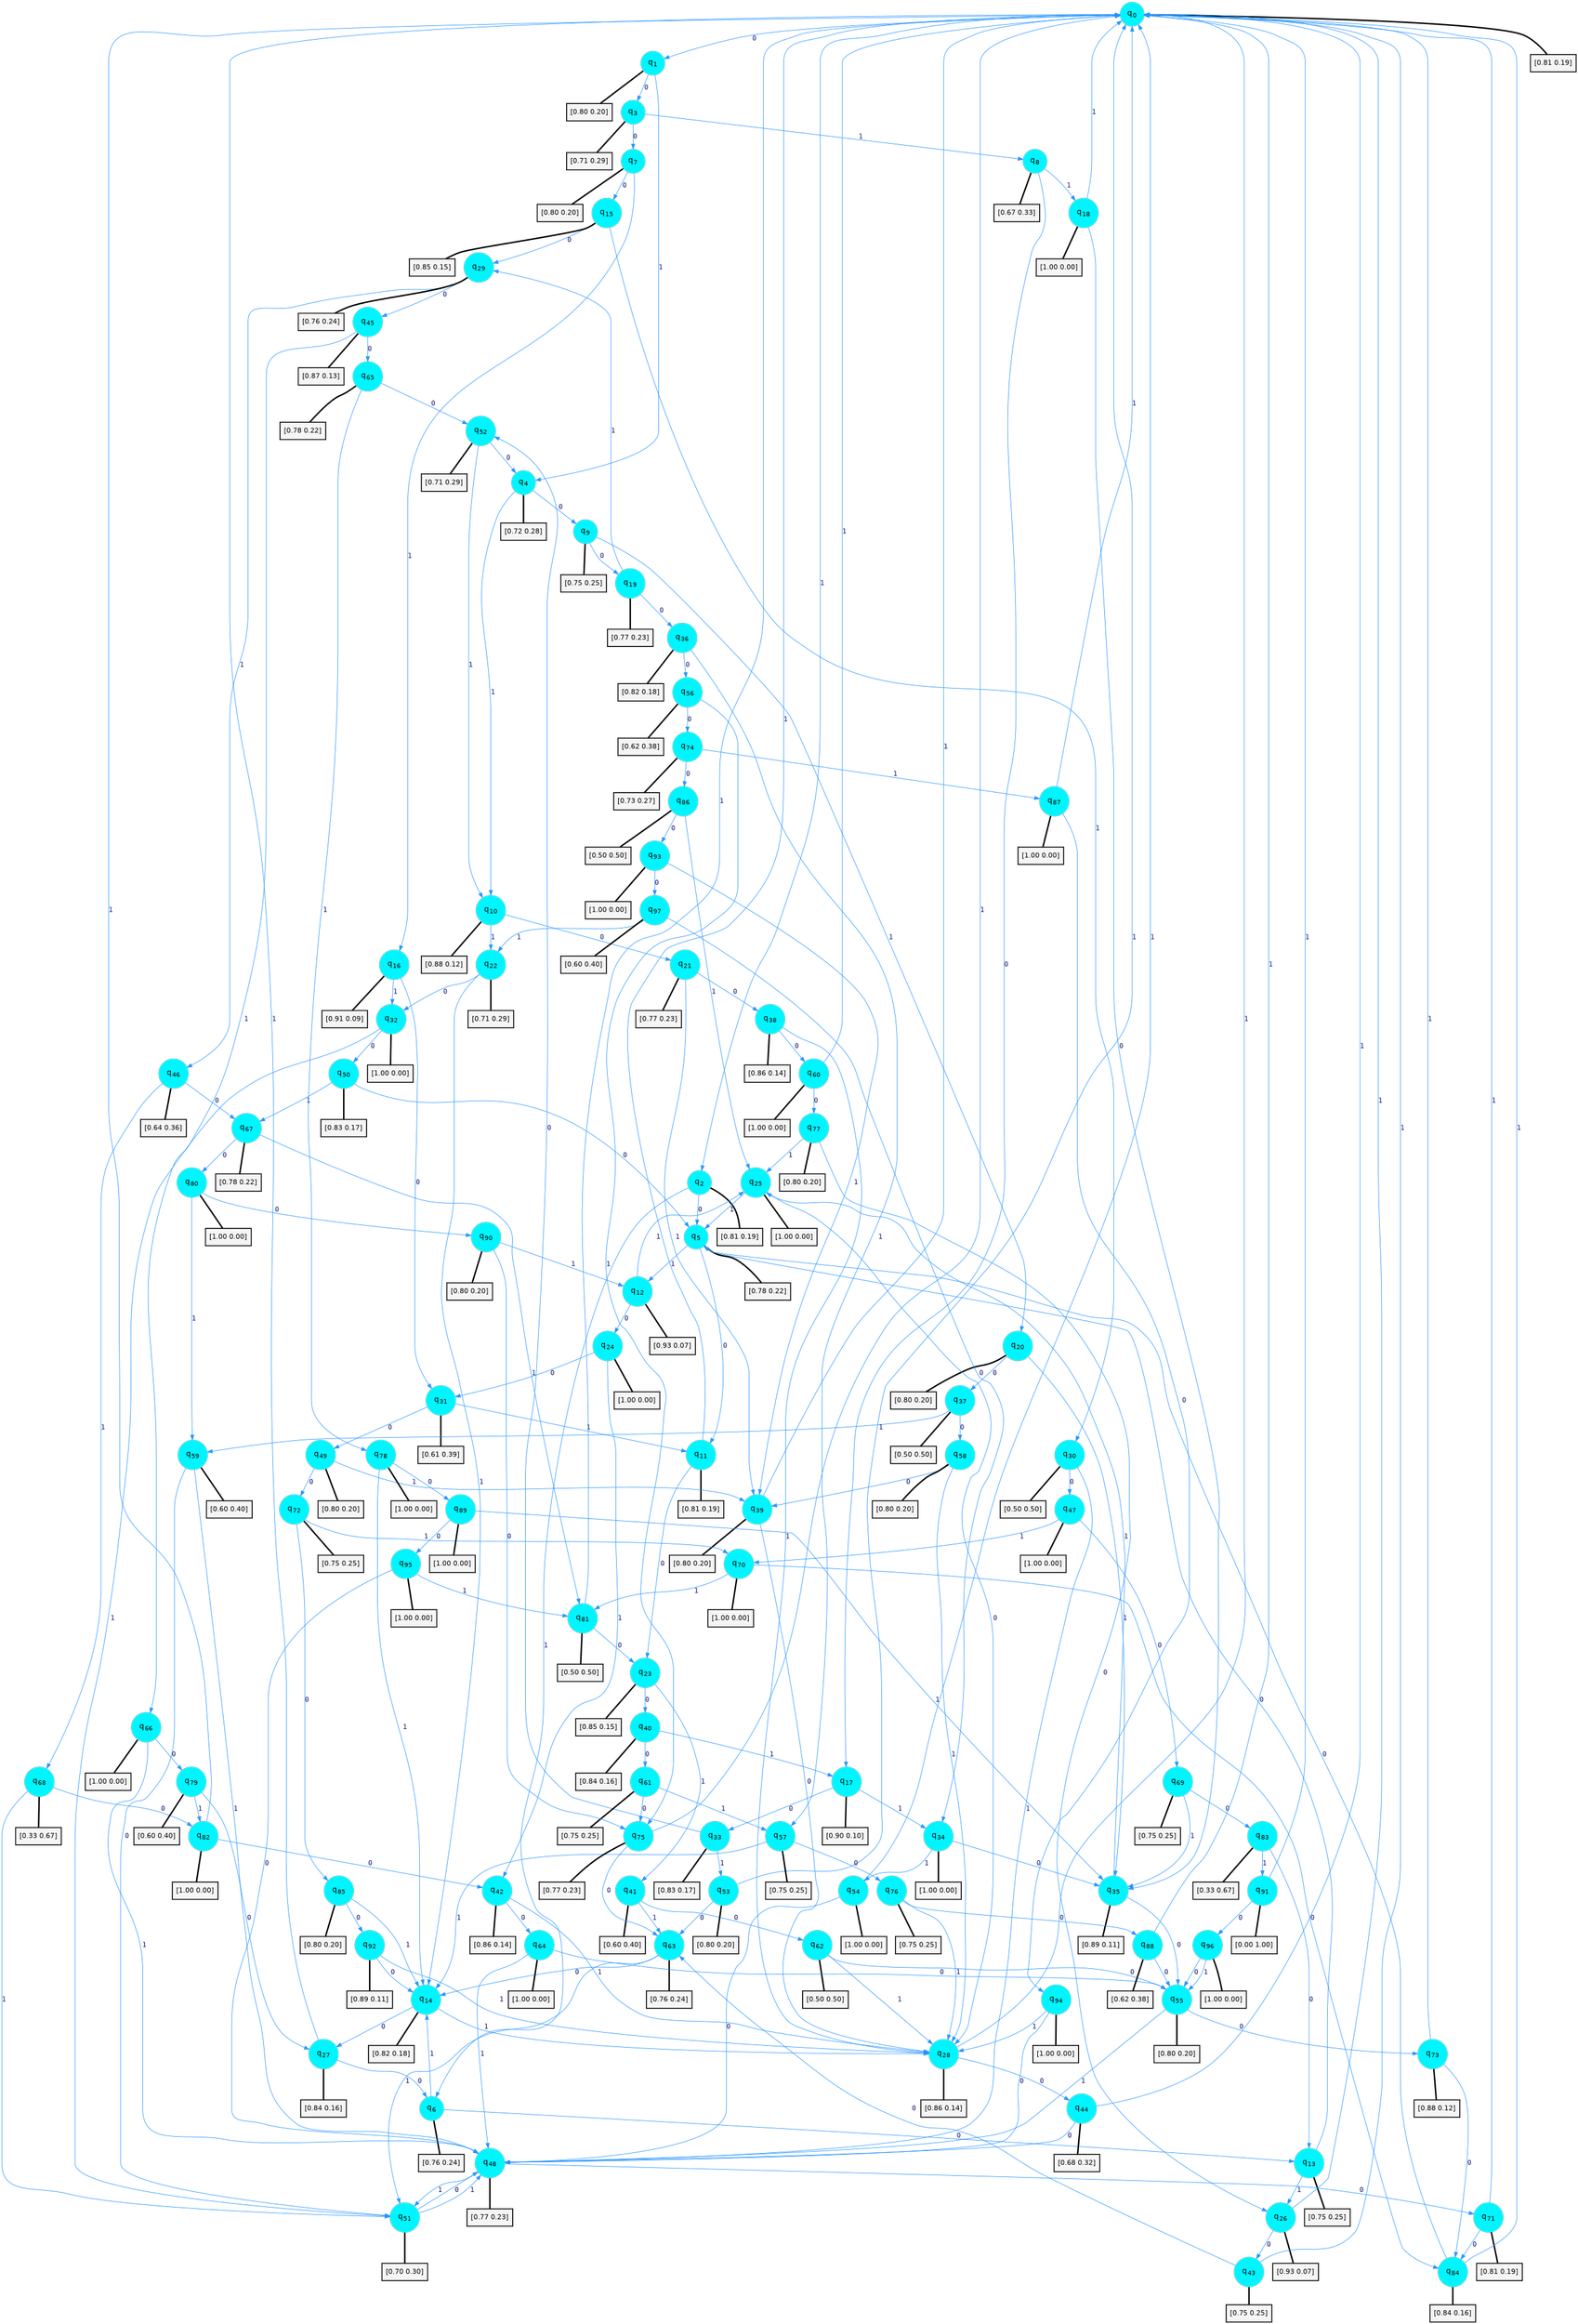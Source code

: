 digraph G {
graph [
bgcolor=transparent, dpi=300, rankdir=TD, size="40,25"];
node [
color=gray, fillcolor=turquoise1, fontcolor=black, fontname=Helvetica, fontsize=16, fontweight=bold, shape=circle, style=filled];
edge [
arrowsize=1, color=dodgerblue1, fontcolor=midnightblue, fontname=courier, fontweight=bold, penwidth=1, style=solid, weight=20];
0[label=<q<SUB>0</SUB>>];
1[label=<q<SUB>1</SUB>>];
2[label=<q<SUB>2</SUB>>];
3[label=<q<SUB>3</SUB>>];
4[label=<q<SUB>4</SUB>>];
5[label=<q<SUB>5</SUB>>];
6[label=<q<SUB>6</SUB>>];
7[label=<q<SUB>7</SUB>>];
8[label=<q<SUB>8</SUB>>];
9[label=<q<SUB>9</SUB>>];
10[label=<q<SUB>10</SUB>>];
11[label=<q<SUB>11</SUB>>];
12[label=<q<SUB>12</SUB>>];
13[label=<q<SUB>13</SUB>>];
14[label=<q<SUB>14</SUB>>];
15[label=<q<SUB>15</SUB>>];
16[label=<q<SUB>16</SUB>>];
17[label=<q<SUB>17</SUB>>];
18[label=<q<SUB>18</SUB>>];
19[label=<q<SUB>19</SUB>>];
20[label=<q<SUB>20</SUB>>];
21[label=<q<SUB>21</SUB>>];
22[label=<q<SUB>22</SUB>>];
23[label=<q<SUB>23</SUB>>];
24[label=<q<SUB>24</SUB>>];
25[label=<q<SUB>25</SUB>>];
26[label=<q<SUB>26</SUB>>];
27[label=<q<SUB>27</SUB>>];
28[label=<q<SUB>28</SUB>>];
29[label=<q<SUB>29</SUB>>];
30[label=<q<SUB>30</SUB>>];
31[label=<q<SUB>31</SUB>>];
32[label=<q<SUB>32</SUB>>];
33[label=<q<SUB>33</SUB>>];
34[label=<q<SUB>34</SUB>>];
35[label=<q<SUB>35</SUB>>];
36[label=<q<SUB>36</SUB>>];
37[label=<q<SUB>37</SUB>>];
38[label=<q<SUB>38</SUB>>];
39[label=<q<SUB>39</SUB>>];
40[label=<q<SUB>40</SUB>>];
41[label=<q<SUB>41</SUB>>];
42[label=<q<SUB>42</SUB>>];
43[label=<q<SUB>43</SUB>>];
44[label=<q<SUB>44</SUB>>];
45[label=<q<SUB>45</SUB>>];
46[label=<q<SUB>46</SUB>>];
47[label=<q<SUB>47</SUB>>];
48[label=<q<SUB>48</SUB>>];
49[label=<q<SUB>49</SUB>>];
50[label=<q<SUB>50</SUB>>];
51[label=<q<SUB>51</SUB>>];
52[label=<q<SUB>52</SUB>>];
53[label=<q<SUB>53</SUB>>];
54[label=<q<SUB>54</SUB>>];
55[label=<q<SUB>55</SUB>>];
56[label=<q<SUB>56</SUB>>];
57[label=<q<SUB>57</SUB>>];
58[label=<q<SUB>58</SUB>>];
59[label=<q<SUB>59</SUB>>];
60[label=<q<SUB>60</SUB>>];
61[label=<q<SUB>61</SUB>>];
62[label=<q<SUB>62</SUB>>];
63[label=<q<SUB>63</SUB>>];
64[label=<q<SUB>64</SUB>>];
65[label=<q<SUB>65</SUB>>];
66[label=<q<SUB>66</SUB>>];
67[label=<q<SUB>67</SUB>>];
68[label=<q<SUB>68</SUB>>];
69[label=<q<SUB>69</SUB>>];
70[label=<q<SUB>70</SUB>>];
71[label=<q<SUB>71</SUB>>];
72[label=<q<SUB>72</SUB>>];
73[label=<q<SUB>73</SUB>>];
74[label=<q<SUB>74</SUB>>];
75[label=<q<SUB>75</SUB>>];
76[label=<q<SUB>76</SUB>>];
77[label=<q<SUB>77</SUB>>];
78[label=<q<SUB>78</SUB>>];
79[label=<q<SUB>79</SUB>>];
80[label=<q<SUB>80</SUB>>];
81[label=<q<SUB>81</SUB>>];
82[label=<q<SUB>82</SUB>>];
83[label=<q<SUB>83</SUB>>];
84[label=<q<SUB>84</SUB>>];
85[label=<q<SUB>85</SUB>>];
86[label=<q<SUB>86</SUB>>];
87[label=<q<SUB>87</SUB>>];
88[label=<q<SUB>88</SUB>>];
89[label=<q<SUB>89</SUB>>];
90[label=<q<SUB>90</SUB>>];
91[label=<q<SUB>91</SUB>>];
92[label=<q<SUB>92</SUB>>];
93[label=<q<SUB>93</SUB>>];
94[label=<q<SUB>94</SUB>>];
95[label=<q<SUB>95</SUB>>];
96[label=<q<SUB>96</SUB>>];
97[label=<q<SUB>97</SUB>>];
98[label="[0.81 0.19]", shape=box,fontcolor=black, fontname=Helvetica, fontsize=14, penwidth=2, fillcolor=whitesmoke,color=black];
99[label="[0.80 0.20]", shape=box,fontcolor=black, fontname=Helvetica, fontsize=14, penwidth=2, fillcolor=whitesmoke,color=black];
100[label="[0.81 0.19]", shape=box,fontcolor=black, fontname=Helvetica, fontsize=14, penwidth=2, fillcolor=whitesmoke,color=black];
101[label="[0.71 0.29]", shape=box,fontcolor=black, fontname=Helvetica, fontsize=14, penwidth=2, fillcolor=whitesmoke,color=black];
102[label="[0.72 0.28]", shape=box,fontcolor=black, fontname=Helvetica, fontsize=14, penwidth=2, fillcolor=whitesmoke,color=black];
103[label="[0.78 0.22]", shape=box,fontcolor=black, fontname=Helvetica, fontsize=14, penwidth=2, fillcolor=whitesmoke,color=black];
104[label="[0.76 0.24]", shape=box,fontcolor=black, fontname=Helvetica, fontsize=14, penwidth=2, fillcolor=whitesmoke,color=black];
105[label="[0.80 0.20]", shape=box,fontcolor=black, fontname=Helvetica, fontsize=14, penwidth=2, fillcolor=whitesmoke,color=black];
106[label="[0.67 0.33]", shape=box,fontcolor=black, fontname=Helvetica, fontsize=14, penwidth=2, fillcolor=whitesmoke,color=black];
107[label="[0.75 0.25]", shape=box,fontcolor=black, fontname=Helvetica, fontsize=14, penwidth=2, fillcolor=whitesmoke,color=black];
108[label="[0.88 0.12]", shape=box,fontcolor=black, fontname=Helvetica, fontsize=14, penwidth=2, fillcolor=whitesmoke,color=black];
109[label="[0.81 0.19]", shape=box,fontcolor=black, fontname=Helvetica, fontsize=14, penwidth=2, fillcolor=whitesmoke,color=black];
110[label="[0.93 0.07]", shape=box,fontcolor=black, fontname=Helvetica, fontsize=14, penwidth=2, fillcolor=whitesmoke,color=black];
111[label="[0.75 0.25]", shape=box,fontcolor=black, fontname=Helvetica, fontsize=14, penwidth=2, fillcolor=whitesmoke,color=black];
112[label="[0.82 0.18]", shape=box,fontcolor=black, fontname=Helvetica, fontsize=14, penwidth=2, fillcolor=whitesmoke,color=black];
113[label="[0.85 0.15]", shape=box,fontcolor=black, fontname=Helvetica, fontsize=14, penwidth=2, fillcolor=whitesmoke,color=black];
114[label="[0.91 0.09]", shape=box,fontcolor=black, fontname=Helvetica, fontsize=14, penwidth=2, fillcolor=whitesmoke,color=black];
115[label="[0.90 0.10]", shape=box,fontcolor=black, fontname=Helvetica, fontsize=14, penwidth=2, fillcolor=whitesmoke,color=black];
116[label="[1.00 0.00]", shape=box,fontcolor=black, fontname=Helvetica, fontsize=14, penwidth=2, fillcolor=whitesmoke,color=black];
117[label="[0.77 0.23]", shape=box,fontcolor=black, fontname=Helvetica, fontsize=14, penwidth=2, fillcolor=whitesmoke,color=black];
118[label="[0.80 0.20]", shape=box,fontcolor=black, fontname=Helvetica, fontsize=14, penwidth=2, fillcolor=whitesmoke,color=black];
119[label="[0.77 0.23]", shape=box,fontcolor=black, fontname=Helvetica, fontsize=14, penwidth=2, fillcolor=whitesmoke,color=black];
120[label="[0.71 0.29]", shape=box,fontcolor=black, fontname=Helvetica, fontsize=14, penwidth=2, fillcolor=whitesmoke,color=black];
121[label="[0.85 0.15]", shape=box,fontcolor=black, fontname=Helvetica, fontsize=14, penwidth=2, fillcolor=whitesmoke,color=black];
122[label="[1.00 0.00]", shape=box,fontcolor=black, fontname=Helvetica, fontsize=14, penwidth=2, fillcolor=whitesmoke,color=black];
123[label="[1.00 0.00]", shape=box,fontcolor=black, fontname=Helvetica, fontsize=14, penwidth=2, fillcolor=whitesmoke,color=black];
124[label="[0.93 0.07]", shape=box,fontcolor=black, fontname=Helvetica, fontsize=14, penwidth=2, fillcolor=whitesmoke,color=black];
125[label="[0.84 0.16]", shape=box,fontcolor=black, fontname=Helvetica, fontsize=14, penwidth=2, fillcolor=whitesmoke,color=black];
126[label="[0.86 0.14]", shape=box,fontcolor=black, fontname=Helvetica, fontsize=14, penwidth=2, fillcolor=whitesmoke,color=black];
127[label="[0.76 0.24]", shape=box,fontcolor=black, fontname=Helvetica, fontsize=14, penwidth=2, fillcolor=whitesmoke,color=black];
128[label="[0.50 0.50]", shape=box,fontcolor=black, fontname=Helvetica, fontsize=14, penwidth=2, fillcolor=whitesmoke,color=black];
129[label="[0.61 0.39]", shape=box,fontcolor=black, fontname=Helvetica, fontsize=14, penwidth=2, fillcolor=whitesmoke,color=black];
130[label="[1.00 0.00]", shape=box,fontcolor=black, fontname=Helvetica, fontsize=14, penwidth=2, fillcolor=whitesmoke,color=black];
131[label="[0.83 0.17]", shape=box,fontcolor=black, fontname=Helvetica, fontsize=14, penwidth=2, fillcolor=whitesmoke,color=black];
132[label="[1.00 0.00]", shape=box,fontcolor=black, fontname=Helvetica, fontsize=14, penwidth=2, fillcolor=whitesmoke,color=black];
133[label="[0.89 0.11]", shape=box,fontcolor=black, fontname=Helvetica, fontsize=14, penwidth=2, fillcolor=whitesmoke,color=black];
134[label="[0.82 0.18]", shape=box,fontcolor=black, fontname=Helvetica, fontsize=14, penwidth=2, fillcolor=whitesmoke,color=black];
135[label="[0.50 0.50]", shape=box,fontcolor=black, fontname=Helvetica, fontsize=14, penwidth=2, fillcolor=whitesmoke,color=black];
136[label="[0.86 0.14]", shape=box,fontcolor=black, fontname=Helvetica, fontsize=14, penwidth=2, fillcolor=whitesmoke,color=black];
137[label="[0.80 0.20]", shape=box,fontcolor=black, fontname=Helvetica, fontsize=14, penwidth=2, fillcolor=whitesmoke,color=black];
138[label="[0.84 0.16]", shape=box,fontcolor=black, fontname=Helvetica, fontsize=14, penwidth=2, fillcolor=whitesmoke,color=black];
139[label="[0.60 0.40]", shape=box,fontcolor=black, fontname=Helvetica, fontsize=14, penwidth=2, fillcolor=whitesmoke,color=black];
140[label="[0.86 0.14]", shape=box,fontcolor=black, fontname=Helvetica, fontsize=14, penwidth=2, fillcolor=whitesmoke,color=black];
141[label="[0.75 0.25]", shape=box,fontcolor=black, fontname=Helvetica, fontsize=14, penwidth=2, fillcolor=whitesmoke,color=black];
142[label="[0.68 0.32]", shape=box,fontcolor=black, fontname=Helvetica, fontsize=14, penwidth=2, fillcolor=whitesmoke,color=black];
143[label="[0.87 0.13]", shape=box,fontcolor=black, fontname=Helvetica, fontsize=14, penwidth=2, fillcolor=whitesmoke,color=black];
144[label="[0.64 0.36]", shape=box,fontcolor=black, fontname=Helvetica, fontsize=14, penwidth=2, fillcolor=whitesmoke,color=black];
145[label="[1.00 0.00]", shape=box,fontcolor=black, fontname=Helvetica, fontsize=14, penwidth=2, fillcolor=whitesmoke,color=black];
146[label="[0.77 0.23]", shape=box,fontcolor=black, fontname=Helvetica, fontsize=14, penwidth=2, fillcolor=whitesmoke,color=black];
147[label="[0.80 0.20]", shape=box,fontcolor=black, fontname=Helvetica, fontsize=14, penwidth=2, fillcolor=whitesmoke,color=black];
148[label="[0.83 0.17]", shape=box,fontcolor=black, fontname=Helvetica, fontsize=14, penwidth=2, fillcolor=whitesmoke,color=black];
149[label="[0.70 0.30]", shape=box,fontcolor=black, fontname=Helvetica, fontsize=14, penwidth=2, fillcolor=whitesmoke,color=black];
150[label="[0.71 0.29]", shape=box,fontcolor=black, fontname=Helvetica, fontsize=14, penwidth=2, fillcolor=whitesmoke,color=black];
151[label="[0.80 0.20]", shape=box,fontcolor=black, fontname=Helvetica, fontsize=14, penwidth=2, fillcolor=whitesmoke,color=black];
152[label="[1.00 0.00]", shape=box,fontcolor=black, fontname=Helvetica, fontsize=14, penwidth=2, fillcolor=whitesmoke,color=black];
153[label="[0.80 0.20]", shape=box,fontcolor=black, fontname=Helvetica, fontsize=14, penwidth=2, fillcolor=whitesmoke,color=black];
154[label="[0.62 0.38]", shape=box,fontcolor=black, fontname=Helvetica, fontsize=14, penwidth=2, fillcolor=whitesmoke,color=black];
155[label="[0.75 0.25]", shape=box,fontcolor=black, fontname=Helvetica, fontsize=14, penwidth=2, fillcolor=whitesmoke,color=black];
156[label="[0.80 0.20]", shape=box,fontcolor=black, fontname=Helvetica, fontsize=14, penwidth=2, fillcolor=whitesmoke,color=black];
157[label="[0.60 0.40]", shape=box,fontcolor=black, fontname=Helvetica, fontsize=14, penwidth=2, fillcolor=whitesmoke,color=black];
158[label="[1.00 0.00]", shape=box,fontcolor=black, fontname=Helvetica, fontsize=14, penwidth=2, fillcolor=whitesmoke,color=black];
159[label="[0.75 0.25]", shape=box,fontcolor=black, fontname=Helvetica, fontsize=14, penwidth=2, fillcolor=whitesmoke,color=black];
160[label="[0.50 0.50]", shape=box,fontcolor=black, fontname=Helvetica, fontsize=14, penwidth=2, fillcolor=whitesmoke,color=black];
161[label="[0.76 0.24]", shape=box,fontcolor=black, fontname=Helvetica, fontsize=14, penwidth=2, fillcolor=whitesmoke,color=black];
162[label="[1.00 0.00]", shape=box,fontcolor=black, fontname=Helvetica, fontsize=14, penwidth=2, fillcolor=whitesmoke,color=black];
163[label="[0.78 0.22]", shape=box,fontcolor=black, fontname=Helvetica, fontsize=14, penwidth=2, fillcolor=whitesmoke,color=black];
164[label="[1.00 0.00]", shape=box,fontcolor=black, fontname=Helvetica, fontsize=14, penwidth=2, fillcolor=whitesmoke,color=black];
165[label="[0.78 0.22]", shape=box,fontcolor=black, fontname=Helvetica, fontsize=14, penwidth=2, fillcolor=whitesmoke,color=black];
166[label="[0.33 0.67]", shape=box,fontcolor=black, fontname=Helvetica, fontsize=14, penwidth=2, fillcolor=whitesmoke,color=black];
167[label="[0.75 0.25]", shape=box,fontcolor=black, fontname=Helvetica, fontsize=14, penwidth=2, fillcolor=whitesmoke,color=black];
168[label="[1.00 0.00]", shape=box,fontcolor=black, fontname=Helvetica, fontsize=14, penwidth=2, fillcolor=whitesmoke,color=black];
169[label="[0.81 0.19]", shape=box,fontcolor=black, fontname=Helvetica, fontsize=14, penwidth=2, fillcolor=whitesmoke,color=black];
170[label="[0.75 0.25]", shape=box,fontcolor=black, fontname=Helvetica, fontsize=14, penwidth=2, fillcolor=whitesmoke,color=black];
171[label="[0.88 0.12]", shape=box,fontcolor=black, fontname=Helvetica, fontsize=14, penwidth=2, fillcolor=whitesmoke,color=black];
172[label="[0.73 0.27]", shape=box,fontcolor=black, fontname=Helvetica, fontsize=14, penwidth=2, fillcolor=whitesmoke,color=black];
173[label="[0.77 0.23]", shape=box,fontcolor=black, fontname=Helvetica, fontsize=14, penwidth=2, fillcolor=whitesmoke,color=black];
174[label="[0.75 0.25]", shape=box,fontcolor=black, fontname=Helvetica, fontsize=14, penwidth=2, fillcolor=whitesmoke,color=black];
175[label="[0.80 0.20]", shape=box,fontcolor=black, fontname=Helvetica, fontsize=14, penwidth=2, fillcolor=whitesmoke,color=black];
176[label="[1.00 0.00]", shape=box,fontcolor=black, fontname=Helvetica, fontsize=14, penwidth=2, fillcolor=whitesmoke,color=black];
177[label="[0.60 0.40]", shape=box,fontcolor=black, fontname=Helvetica, fontsize=14, penwidth=2, fillcolor=whitesmoke,color=black];
178[label="[1.00 0.00]", shape=box,fontcolor=black, fontname=Helvetica, fontsize=14, penwidth=2, fillcolor=whitesmoke,color=black];
179[label="[0.50 0.50]", shape=box,fontcolor=black, fontname=Helvetica, fontsize=14, penwidth=2, fillcolor=whitesmoke,color=black];
180[label="[1.00 0.00]", shape=box,fontcolor=black, fontname=Helvetica, fontsize=14, penwidth=2, fillcolor=whitesmoke,color=black];
181[label="[0.33 0.67]", shape=box,fontcolor=black, fontname=Helvetica, fontsize=14, penwidth=2, fillcolor=whitesmoke,color=black];
182[label="[0.84 0.16]", shape=box,fontcolor=black, fontname=Helvetica, fontsize=14, penwidth=2, fillcolor=whitesmoke,color=black];
183[label="[0.80 0.20]", shape=box,fontcolor=black, fontname=Helvetica, fontsize=14, penwidth=2, fillcolor=whitesmoke,color=black];
184[label="[0.50 0.50]", shape=box,fontcolor=black, fontname=Helvetica, fontsize=14, penwidth=2, fillcolor=whitesmoke,color=black];
185[label="[1.00 0.00]", shape=box,fontcolor=black, fontname=Helvetica, fontsize=14, penwidth=2, fillcolor=whitesmoke,color=black];
186[label="[0.62 0.38]", shape=box,fontcolor=black, fontname=Helvetica, fontsize=14, penwidth=2, fillcolor=whitesmoke,color=black];
187[label="[1.00 0.00]", shape=box,fontcolor=black, fontname=Helvetica, fontsize=14, penwidth=2, fillcolor=whitesmoke,color=black];
188[label="[0.80 0.20]", shape=box,fontcolor=black, fontname=Helvetica, fontsize=14, penwidth=2, fillcolor=whitesmoke,color=black];
189[label="[0.00 1.00]", shape=box,fontcolor=black, fontname=Helvetica, fontsize=14, penwidth=2, fillcolor=whitesmoke,color=black];
190[label="[0.89 0.11]", shape=box,fontcolor=black, fontname=Helvetica, fontsize=14, penwidth=2, fillcolor=whitesmoke,color=black];
191[label="[1.00 0.00]", shape=box,fontcolor=black, fontname=Helvetica, fontsize=14, penwidth=2, fillcolor=whitesmoke,color=black];
192[label="[1.00 0.00]", shape=box,fontcolor=black, fontname=Helvetica, fontsize=14, penwidth=2, fillcolor=whitesmoke,color=black];
193[label="[1.00 0.00]", shape=box,fontcolor=black, fontname=Helvetica, fontsize=14, penwidth=2, fillcolor=whitesmoke,color=black];
194[label="[1.00 0.00]", shape=box,fontcolor=black, fontname=Helvetica, fontsize=14, penwidth=2, fillcolor=whitesmoke,color=black];
195[label="[0.60 0.40]", shape=box,fontcolor=black, fontname=Helvetica, fontsize=14, penwidth=2, fillcolor=whitesmoke,color=black];
0->1 [label=0];
0->2 [label=1];
0->98 [arrowhead=none, penwidth=3,color=black];
1->3 [label=0];
1->4 [label=1];
1->99 [arrowhead=none, penwidth=3,color=black];
2->5 [label=0];
2->6 [label=1];
2->100 [arrowhead=none, penwidth=3,color=black];
3->7 [label=0];
3->8 [label=1];
3->101 [arrowhead=none, penwidth=3,color=black];
4->9 [label=0];
4->10 [label=1];
4->102 [arrowhead=none, penwidth=3,color=black];
5->11 [label=0];
5->12 [label=1];
5->103 [arrowhead=none, penwidth=3,color=black];
6->13 [label=0];
6->14 [label=1];
6->104 [arrowhead=none, penwidth=3,color=black];
7->15 [label=0];
7->16 [label=1];
7->105 [arrowhead=none, penwidth=3,color=black];
8->17 [label=0];
8->18 [label=1];
8->106 [arrowhead=none, penwidth=3,color=black];
9->19 [label=0];
9->20 [label=1];
9->107 [arrowhead=none, penwidth=3,color=black];
10->21 [label=0];
10->22 [label=1];
10->108 [arrowhead=none, penwidth=3,color=black];
11->23 [label=0];
11->0 [label=1];
11->109 [arrowhead=none, penwidth=3,color=black];
12->24 [label=0];
12->25 [label=1];
12->110 [arrowhead=none, penwidth=3,color=black];
13->5 [label=0];
13->26 [label=1];
13->111 [arrowhead=none, penwidth=3,color=black];
14->27 [label=0];
14->28 [label=1];
14->112 [arrowhead=none, penwidth=3,color=black];
15->29 [label=0];
15->30 [label=1];
15->113 [arrowhead=none, penwidth=3,color=black];
16->31 [label=0];
16->32 [label=1];
16->114 [arrowhead=none, penwidth=3,color=black];
17->33 [label=0];
17->34 [label=1];
17->115 [arrowhead=none, penwidth=3,color=black];
18->35 [label=0];
18->0 [label=1];
18->116 [arrowhead=none, penwidth=3,color=black];
19->36 [label=0];
19->29 [label=1];
19->117 [arrowhead=none, penwidth=3,color=black];
20->37 [label=0];
20->35 [label=1];
20->118 [arrowhead=none, penwidth=3,color=black];
21->38 [label=0];
21->39 [label=1];
21->119 [arrowhead=none, penwidth=3,color=black];
22->32 [label=0];
22->14 [label=1];
22->120 [arrowhead=none, penwidth=3,color=black];
23->40 [label=0];
23->41 [label=1];
23->121 [arrowhead=none, penwidth=3,color=black];
24->31 [label=0];
24->42 [label=1];
24->122 [arrowhead=none, penwidth=3,color=black];
25->28 [label=0];
25->5 [label=1];
25->123 [arrowhead=none, penwidth=3,color=black];
26->43 [label=0];
26->0 [label=1];
26->124 [arrowhead=none, penwidth=3,color=black];
27->6 [label=0];
27->0 [label=1];
27->125 [arrowhead=none, penwidth=3,color=black];
28->44 [label=0];
28->0 [label=1];
28->126 [arrowhead=none, penwidth=3,color=black];
29->45 [label=0];
29->46 [label=1];
29->127 [arrowhead=none, penwidth=3,color=black];
30->47 [label=0];
30->48 [label=1];
30->128 [arrowhead=none, penwidth=3,color=black];
31->49 [label=0];
31->11 [label=1];
31->129 [arrowhead=none, penwidth=3,color=black];
32->50 [label=0];
32->51 [label=1];
32->130 [arrowhead=none, penwidth=3,color=black];
33->52 [label=0];
33->53 [label=1];
33->131 [arrowhead=none, penwidth=3,color=black];
34->35 [label=0];
34->54 [label=1];
34->132 [arrowhead=none, penwidth=3,color=black];
35->55 [label=0];
35->25 [label=1];
35->133 [arrowhead=none, penwidth=3,color=black];
36->56 [label=0];
36->57 [label=1];
36->134 [arrowhead=none, penwidth=3,color=black];
37->58 [label=0];
37->59 [label=1];
37->135 [arrowhead=none, penwidth=3,color=black];
38->60 [label=0];
38->28 [label=1];
38->136 [arrowhead=none, penwidth=3,color=black];
39->28 [label=0];
39->0 [label=1];
39->137 [arrowhead=none, penwidth=3,color=black];
40->61 [label=0];
40->17 [label=1];
40->138 [arrowhead=none, penwidth=3,color=black];
41->62 [label=0];
41->63 [label=1];
41->139 [arrowhead=none, penwidth=3,color=black];
42->64 [label=0];
42->28 [label=1];
42->140 [arrowhead=none, penwidth=3,color=black];
43->63 [label=0];
43->0 [label=1];
43->141 [arrowhead=none, penwidth=3,color=black];
44->48 [label=0];
44->0 [label=1];
44->142 [arrowhead=none, penwidth=3,color=black];
45->65 [label=0];
45->66 [label=1];
45->143 [arrowhead=none, penwidth=3,color=black];
46->67 [label=0];
46->68 [label=1];
46->144 [arrowhead=none, penwidth=3,color=black];
47->69 [label=0];
47->70 [label=1];
47->145 [arrowhead=none, penwidth=3,color=black];
48->71 [label=0];
48->51 [label=1];
48->146 [arrowhead=none, penwidth=3,color=black];
49->72 [label=0];
49->39 [label=1];
49->147 [arrowhead=none, penwidth=3,color=black];
50->5 [label=0];
50->67 [label=1];
50->148 [arrowhead=none, penwidth=3,color=black];
51->48 [label=0];
51->48 [label=1];
51->149 [arrowhead=none, penwidth=3,color=black];
52->4 [label=0];
52->10 [label=1];
52->150 [arrowhead=none, penwidth=3,color=black];
53->63 [label=0];
53->0 [label=1];
53->151 [arrowhead=none, penwidth=3,color=black];
54->48 [label=0];
54->0 [label=1];
54->152 [arrowhead=none, penwidth=3,color=black];
55->73 [label=0];
55->48 [label=1];
55->153 [arrowhead=none, penwidth=3,color=black];
56->74 [label=0];
56->75 [label=1];
56->154 [arrowhead=none, penwidth=3,color=black];
57->76 [label=0];
57->14 [label=1];
57->155 [arrowhead=none, penwidth=3,color=black];
58->39 [label=0];
58->28 [label=1];
58->156 [arrowhead=none, penwidth=3,color=black];
59->51 [label=0];
59->48 [label=1];
59->157 [arrowhead=none, penwidth=3,color=black];
60->77 [label=0];
60->0 [label=1];
60->158 [arrowhead=none, penwidth=3,color=black];
61->75 [label=0];
61->57 [label=1];
61->159 [arrowhead=none, penwidth=3,color=black];
62->55 [label=0];
62->28 [label=1];
62->160 [arrowhead=none, penwidth=3,color=black];
63->14 [label=0];
63->51 [label=1];
63->161 [arrowhead=none, penwidth=3,color=black];
64->55 [label=0];
64->48 [label=1];
64->162 [arrowhead=none, penwidth=3,color=black];
65->52 [label=0];
65->78 [label=1];
65->163 [arrowhead=none, penwidth=3,color=black];
66->79 [label=0];
66->48 [label=1];
66->164 [arrowhead=none, penwidth=3,color=black];
67->80 [label=0];
67->81 [label=1];
67->165 [arrowhead=none, penwidth=3,color=black];
68->82 [label=0];
68->51 [label=1];
68->166 [arrowhead=none, penwidth=3,color=black];
69->83 [label=0];
69->35 [label=1];
69->167 [arrowhead=none, penwidth=3,color=black];
70->84 [label=0];
70->81 [label=1];
70->168 [arrowhead=none, penwidth=3,color=black];
71->84 [label=0];
71->0 [label=1];
71->169 [arrowhead=none, penwidth=3,color=black];
72->85 [label=0];
72->70 [label=1];
72->170 [arrowhead=none, penwidth=3,color=black];
73->84 [label=0];
73->0 [label=1];
73->171 [arrowhead=none, penwidth=3,color=black];
74->86 [label=0];
74->87 [label=1];
74->172 [arrowhead=none, penwidth=3,color=black];
75->63 [label=0];
75->0 [label=1];
75->173 [arrowhead=none, penwidth=3,color=black];
76->88 [label=0];
76->28 [label=1];
76->174 [arrowhead=none, penwidth=3,color=black];
77->26 [label=0];
77->25 [label=1];
77->175 [arrowhead=none, penwidth=3,color=black];
78->89 [label=0];
78->14 [label=1];
78->176 [arrowhead=none, penwidth=3,color=black];
79->27 [label=0];
79->82 [label=1];
79->177 [arrowhead=none, penwidth=3,color=black];
80->90 [label=0];
80->59 [label=1];
80->178 [arrowhead=none, penwidth=3,color=black];
81->23 [label=0];
81->0 [label=1];
81->179 [arrowhead=none, penwidth=3,color=black];
82->42 [label=0];
82->0 [label=1];
82->180 [arrowhead=none, penwidth=3,color=black];
83->13 [label=0];
83->91 [label=1];
83->181 [arrowhead=none, penwidth=3,color=black];
84->5 [label=0];
84->0 [label=1];
84->182 [arrowhead=none, penwidth=3,color=black];
85->92 [label=0];
85->14 [label=1];
85->183 [arrowhead=none, penwidth=3,color=black];
86->93 [label=0];
86->25 [label=1];
86->184 [arrowhead=none, penwidth=3,color=black];
87->94 [label=0];
87->0 [label=1];
87->185 [arrowhead=none, penwidth=3,color=black];
88->55 [label=0];
88->0 [label=1];
88->186 [arrowhead=none, penwidth=3,color=black];
89->95 [label=0];
89->35 [label=1];
89->187 [arrowhead=none, penwidth=3,color=black];
90->75 [label=0];
90->12 [label=1];
90->188 [arrowhead=none, penwidth=3,color=black];
91->96 [label=0];
91->0 [label=1];
91->189 [arrowhead=none, penwidth=3,color=black];
92->14 [label=0];
92->28 [label=1];
92->190 [arrowhead=none, penwidth=3,color=black];
93->97 [label=0];
93->39 [label=1];
93->191 [arrowhead=none, penwidth=3,color=black];
94->48 [label=0];
94->28 [label=1];
94->192 [arrowhead=none, penwidth=3,color=black];
95->48 [label=0];
95->81 [label=1];
95->193 [arrowhead=none, penwidth=3,color=black];
96->55 [label=0];
96->55 [label=1];
96->194 [arrowhead=none, penwidth=3,color=black];
97->34 [label=0];
97->22 [label=1];
97->195 [arrowhead=none, penwidth=3,color=black];
}
